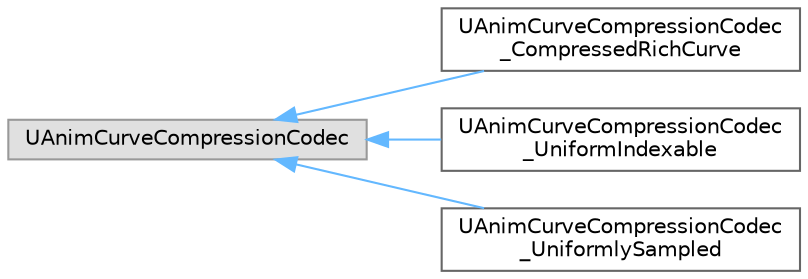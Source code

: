 digraph "Graphical Class Hierarchy"
{
 // INTERACTIVE_SVG=YES
 // LATEX_PDF_SIZE
  bgcolor="transparent";
  edge [fontname=Helvetica,fontsize=10,labelfontname=Helvetica,labelfontsize=10];
  node [fontname=Helvetica,fontsize=10,shape=box,height=0.2,width=0.4];
  rankdir="LR";
  Node0 [id="Node000000",label="UAnimCurveCompressionCodec",height=0.2,width=0.4,color="grey60", fillcolor="#E0E0E0", style="filled",tooltip=" "];
  Node0 -> Node1 [id="edge8804_Node000000_Node000001",dir="back",color="steelblue1",style="solid",tooltip=" "];
  Node1 [id="Node000001",label="UAnimCurveCompressionCodec\l_CompressedRichCurve",height=0.2,width=0.4,color="grey40", fillcolor="white", style="filled",URL="$d5/dca/classUAnimCurveCompressionCodec__CompressedRichCurve.html",tooltip=" "];
  Node0 -> Node2 [id="edge8805_Node000000_Node000002",dir="back",color="steelblue1",style="solid",tooltip=" "];
  Node2 [id="Node000002",label="UAnimCurveCompressionCodec\l_UniformIndexable",height=0.2,width=0.4,color="grey40", fillcolor="white", style="filled",URL="$de/d94/classUAnimCurveCompressionCodec__UniformIndexable.html",tooltip=" "];
  Node0 -> Node3 [id="edge8806_Node000000_Node000003",dir="back",color="steelblue1",style="solid",tooltip=" "];
  Node3 [id="Node000003",label="UAnimCurveCompressionCodec\l_UniformlySampled",height=0.2,width=0.4,color="grey40", fillcolor="white", style="filled",URL="$d5/dcf/classUAnimCurveCompressionCodec__UniformlySampled.html",tooltip=" "];
}
